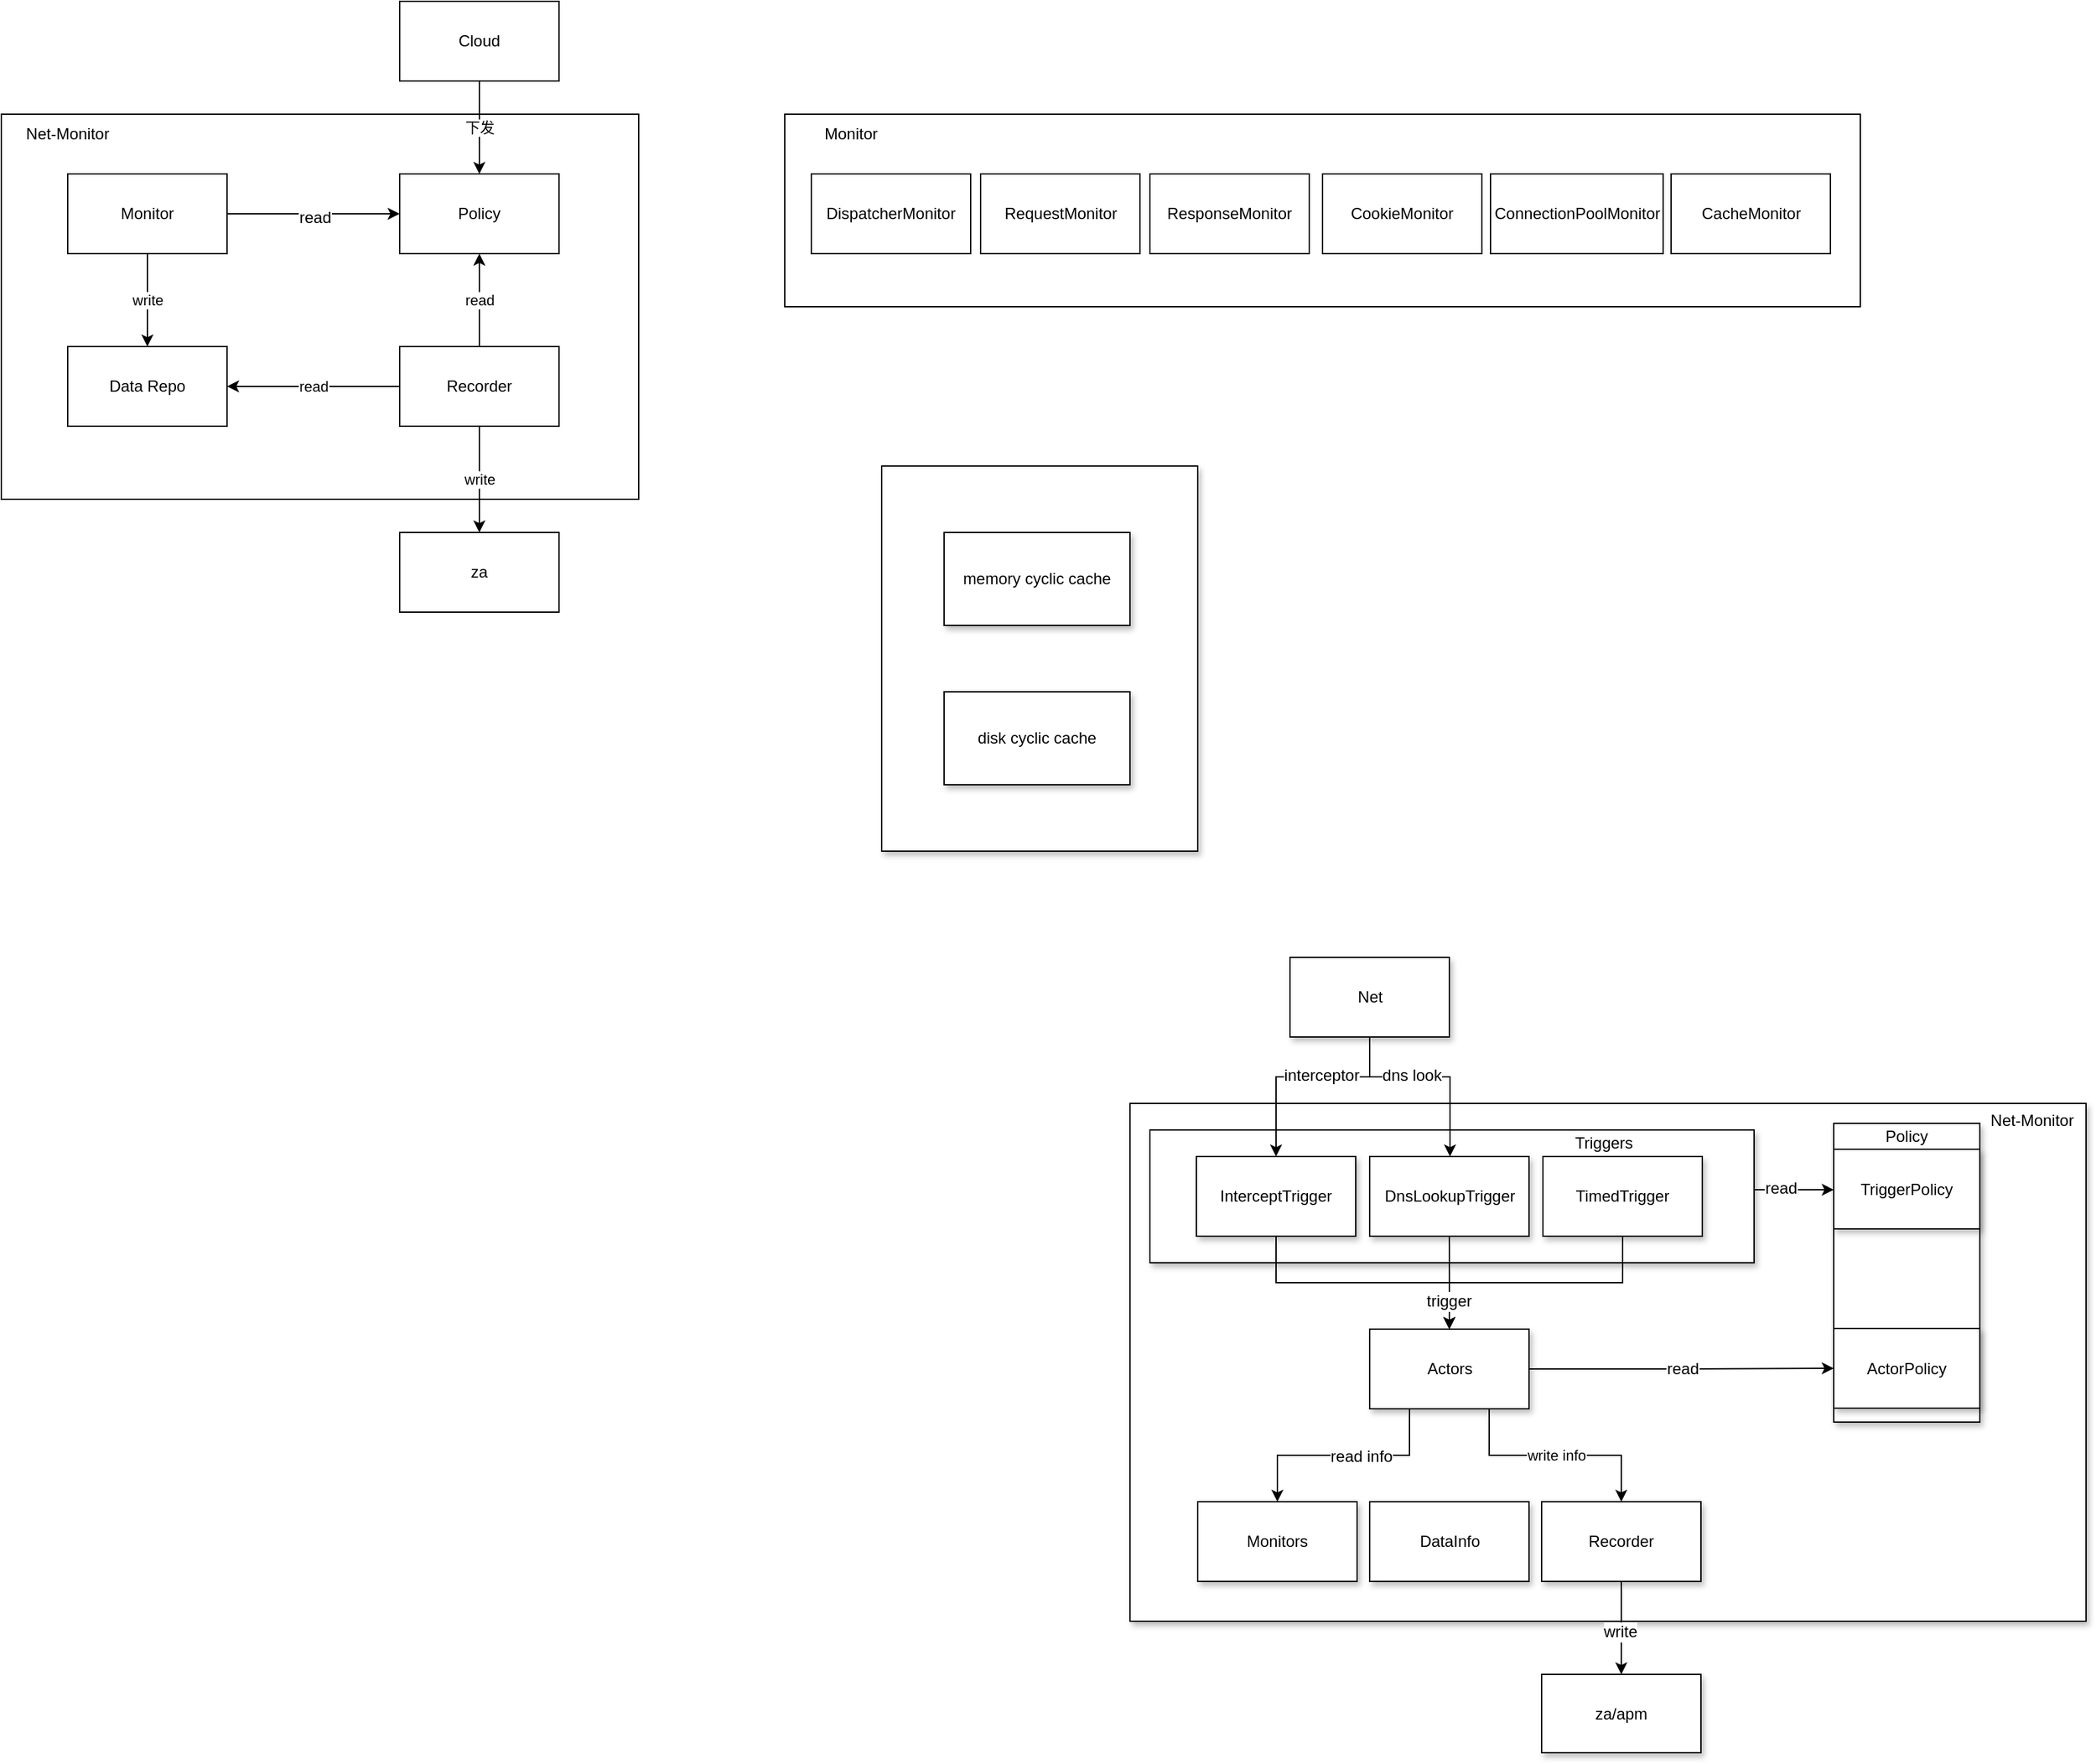 <mxfile version="10.8.0" type="github"><diagram id="ODRlJLSbJ1PWDYgeRJU7" name="第 1 页"><mxGraphModel dx="1638" dy="730" grid="1" gridSize="10" guides="1" tooltips="1" connect="1" arrows="1" fold="1" page="1" pageScale="1" pageWidth="3300" pageHeight="4681" math="0" shadow="0"><root><mxCell id="0"/><mxCell id="1" parent="0"/><mxCell id="24aDtjW5uFOmCEusT9xI-58" value="" style="rounded=0;whiteSpace=wrap;html=1;shadow=1;" vertex="1" parent="1"><mxGeometry x="1070" y="980" width="720" height="390" as="geometry"/></mxCell><mxCell id="24aDtjW5uFOmCEusT9xI-76" style="edgeStyle=orthogonalEdgeStyle;rounded=0;orthogonalLoop=1;jettySize=auto;html=1;exitX=1;exitY=0.5;exitDx=0;exitDy=0;" edge="1" parent="1" source="24aDtjW5uFOmCEusT9xI-72" target="24aDtjW5uFOmCEusT9xI-69"><mxGeometry relative="1" as="geometry"><Array as="points"><mxPoint x="1540" y="1045"/></Array></mxGeometry></mxCell><mxCell id="24aDtjW5uFOmCEusT9xI-78" value="read" style="text;html=1;resizable=0;points=[];align=center;verticalAlign=middle;labelBackgroundColor=#ffffff;" vertex="1" connectable="0" parent="24aDtjW5uFOmCEusT9xI-76"><mxGeometry y="-4" relative="1" as="geometry"><mxPoint x="-8" y="-5" as="offset"/></mxGeometry></mxCell><mxCell id="24aDtjW5uFOmCEusT9xI-72" value="" style="rounded=0;whiteSpace=wrap;html=1;shadow=1;" vertex="1" parent="1"><mxGeometry x="1085" y="1000" width="455" height="100" as="geometry"/></mxCell><mxCell id="24aDtjW5uFOmCEusT9xI-36" value="" style="rounded=0;whiteSpace=wrap;html=1;shadow=1;" vertex="1" parent="1"><mxGeometry x="883" y="500" width="238" height="290" as="geometry"/></mxCell><mxCell id="24aDtjW5uFOmCEusT9xI-24" value="" style="rounded=0;whiteSpace=wrap;html=1;" vertex="1" parent="1"><mxGeometry x="810" y="235" width="810" height="145" as="geometry"/></mxCell><mxCell id="24aDtjW5uFOmCEusT9xI-16" value="" style="rounded=0;whiteSpace=wrap;html=1;" vertex="1" parent="1"><mxGeometry x="220" y="235" width="480" height="290" as="geometry"/></mxCell><mxCell id="24aDtjW5uFOmCEusT9xI-6" value="write" style="edgeStyle=orthogonalEdgeStyle;rounded=0;orthogonalLoop=1;jettySize=auto;html=1;exitX=0.5;exitY=1;exitDx=0;exitDy=0;" edge="1" parent="1" source="24aDtjW5uFOmCEusT9xI-1" target="24aDtjW5uFOmCEusT9xI-2"><mxGeometry relative="1" as="geometry"/></mxCell><mxCell id="24aDtjW5uFOmCEusT9xI-9" style="edgeStyle=orthogonalEdgeStyle;rounded=0;orthogonalLoop=1;jettySize=auto;html=1;exitX=1;exitY=0.5;exitDx=0;exitDy=0;" edge="1" parent="1" source="24aDtjW5uFOmCEusT9xI-1" target="24aDtjW5uFOmCEusT9xI-4"><mxGeometry relative="1" as="geometry"/></mxCell><mxCell id="24aDtjW5uFOmCEusT9xI-11" value="read&lt;br&gt;" style="text;html=1;resizable=0;points=[];align=center;verticalAlign=middle;labelBackgroundColor=#ffffff;" vertex="1" connectable="0" parent="24aDtjW5uFOmCEusT9xI-9"><mxGeometry x="0.015" y="-3" relative="1" as="geometry"><mxPoint as="offset"/></mxGeometry></mxCell><mxCell id="24aDtjW5uFOmCEusT9xI-1" value="Monitor&lt;br&gt;" style="rounded=0;whiteSpace=wrap;html=1;" vertex="1" parent="1"><mxGeometry x="270" y="280" width="120" height="60" as="geometry"/></mxCell><mxCell id="24aDtjW5uFOmCEusT9xI-2" value="Data Repo" style="rounded=0;whiteSpace=wrap;html=1;" vertex="1" parent="1"><mxGeometry x="270" y="410" width="120" height="60" as="geometry"/></mxCell><mxCell id="24aDtjW5uFOmCEusT9xI-7" value="read" style="edgeStyle=orthogonalEdgeStyle;rounded=0;orthogonalLoop=1;jettySize=auto;html=1;exitX=0;exitY=0.5;exitDx=0;exitDy=0;entryX=1;entryY=0.5;entryDx=0;entryDy=0;" edge="1" parent="1" source="24aDtjW5uFOmCEusT9xI-3" target="24aDtjW5uFOmCEusT9xI-2"><mxGeometry relative="1" as="geometry"/></mxCell><mxCell id="24aDtjW5uFOmCEusT9xI-8" value="read" style="edgeStyle=orthogonalEdgeStyle;rounded=0;orthogonalLoop=1;jettySize=auto;html=1;exitX=0.5;exitY=0;exitDx=0;exitDy=0;entryX=0.5;entryY=1;entryDx=0;entryDy=0;" edge="1" parent="1" source="24aDtjW5uFOmCEusT9xI-3" target="24aDtjW5uFOmCEusT9xI-4"><mxGeometry relative="1" as="geometry"/></mxCell><mxCell id="24aDtjW5uFOmCEusT9xI-12" value="write" style="edgeStyle=orthogonalEdgeStyle;rounded=0;orthogonalLoop=1;jettySize=auto;html=1;exitX=0.5;exitY=1;exitDx=0;exitDy=0;" edge="1" parent="1" source="24aDtjW5uFOmCEusT9xI-3" target="24aDtjW5uFOmCEusT9xI-5"><mxGeometry relative="1" as="geometry"/></mxCell><mxCell id="24aDtjW5uFOmCEusT9xI-3" value="Recorder&lt;br&gt;" style="rounded=0;whiteSpace=wrap;html=1;" vertex="1" parent="1"><mxGeometry x="520" y="410" width="120" height="60" as="geometry"/></mxCell><mxCell id="24aDtjW5uFOmCEusT9xI-4" value="Policy" style="rounded=0;whiteSpace=wrap;html=1;" vertex="1" parent="1"><mxGeometry x="520" y="280" width="120" height="60" as="geometry"/></mxCell><mxCell id="24aDtjW5uFOmCEusT9xI-5" value="za" style="rounded=0;whiteSpace=wrap;html=1;" vertex="1" parent="1"><mxGeometry x="520" y="550" width="120" height="60" as="geometry"/></mxCell><mxCell id="24aDtjW5uFOmCEusT9xI-14" value="下发" style="edgeStyle=orthogonalEdgeStyle;rounded=0;orthogonalLoop=1;jettySize=auto;html=1;exitX=0.5;exitY=1;exitDx=0;exitDy=0;" edge="1" parent="1" source="24aDtjW5uFOmCEusT9xI-13" target="24aDtjW5uFOmCEusT9xI-4"><mxGeometry relative="1" as="geometry"/></mxCell><mxCell id="24aDtjW5uFOmCEusT9xI-13" value="Cloud" style="rounded=0;whiteSpace=wrap;html=1;" vertex="1" parent="1"><mxGeometry x="520" y="150" width="120" height="60" as="geometry"/></mxCell><mxCell id="24aDtjW5uFOmCEusT9xI-17" value="Net-Monitor" style="text;html=1;strokeColor=none;fillColor=none;align=center;verticalAlign=middle;whiteSpace=wrap;rounded=0;" vertex="1" parent="1"><mxGeometry x="230" y="240" width="80" height="20" as="geometry"/></mxCell><mxCell id="24aDtjW5uFOmCEusT9xI-18" value="&lt;span&gt;DispatcherMonitor&lt;/span&gt;" style="rounded=0;whiteSpace=wrap;html=1;" vertex="1" parent="1"><mxGeometry x="830" y="280" width="120" height="60" as="geometry"/></mxCell><mxCell id="24aDtjW5uFOmCEusT9xI-19" value="&lt;span&gt;ConnectionPoolMonitor&lt;/span&gt;" style="rounded=0;whiteSpace=wrap;html=1;" vertex="1" parent="1"><mxGeometry x="1341.5" y="280" width="130" height="60" as="geometry"/></mxCell><mxCell id="24aDtjW5uFOmCEusT9xI-20" value="&lt;span&gt;RequestMonitor&lt;/span&gt;" style="rounded=0;whiteSpace=wrap;html=1;" vertex="1" parent="1"><mxGeometry x="957.5" y="280" width="120" height="60" as="geometry"/></mxCell><mxCell id="24aDtjW5uFOmCEusT9xI-21" value="&lt;span&gt;CookieMonitor&lt;/span&gt;" style="rounded=0;whiteSpace=wrap;html=1;" vertex="1" parent="1"><mxGeometry x="1215" y="280" width="120" height="60" as="geometry"/></mxCell><mxCell id="24aDtjW5uFOmCEusT9xI-22" value="&lt;span&gt;CacheMonitor&lt;/span&gt;" style="rounded=0;whiteSpace=wrap;html=1;" vertex="1" parent="1"><mxGeometry x="1477.5" y="280" width="120" height="60" as="geometry"/></mxCell><mxCell id="24aDtjW5uFOmCEusT9xI-23" value="ResponseMonitor" style="rounded=0;whiteSpace=wrap;html=1;" vertex="1" parent="1"><mxGeometry x="1085" y="280" width="120" height="60" as="geometry"/></mxCell><mxCell id="24aDtjW5uFOmCEusT9xI-25" value="Monitor" style="text;html=1;strokeColor=none;fillColor=none;align=center;verticalAlign=middle;whiteSpace=wrap;rounded=0;" vertex="1" parent="1"><mxGeometry x="840" y="240" width="40" height="20" as="geometry"/></mxCell><mxCell id="24aDtjW5uFOmCEusT9xI-34" value="memory cyclic cache" style="rounded=0;whiteSpace=wrap;html=1;shadow=1;" vertex="1" parent="1"><mxGeometry x="930" y="550" width="140" height="70" as="geometry"/></mxCell><mxCell id="24aDtjW5uFOmCEusT9xI-35" value="&lt;span&gt;disk cyclic cache&lt;/span&gt;" style="rounded=0;whiteSpace=wrap;html=1;shadow=1;" vertex="1" parent="1"><mxGeometry x="930" y="670" width="140" height="70" as="geometry"/></mxCell><mxCell id="24aDtjW5uFOmCEusT9xI-47" style="edgeStyle=orthogonalEdgeStyle;rounded=0;orthogonalLoop=1;jettySize=auto;html=1;exitX=0.25;exitY=1;exitDx=0;exitDy=0;entryX=0.5;entryY=0;entryDx=0;entryDy=0;" edge="1" parent="1" source="24aDtjW5uFOmCEusT9xI-37" target="24aDtjW5uFOmCEusT9xI-38"><mxGeometry relative="1" as="geometry"/></mxCell><mxCell id="24aDtjW5uFOmCEusT9xI-48" value="read info" style="text;html=1;resizable=0;points=[];align=center;verticalAlign=middle;labelBackgroundColor=#ffffff;" vertex="1" connectable="0" parent="24aDtjW5uFOmCEusT9xI-47"><mxGeometry x="-0.15" y="1" relative="1" as="geometry"><mxPoint as="offset"/></mxGeometry></mxCell><mxCell id="24aDtjW5uFOmCEusT9xI-49" value="write info" style="edgeStyle=orthogonalEdgeStyle;rounded=0;orthogonalLoop=1;jettySize=auto;html=1;exitX=0.75;exitY=1;exitDx=0;exitDy=0;" edge="1" parent="1" source="24aDtjW5uFOmCEusT9xI-37" target="24aDtjW5uFOmCEusT9xI-39"><mxGeometry relative="1" as="geometry"/></mxCell><mxCell id="24aDtjW5uFOmCEusT9xI-77" style="edgeStyle=orthogonalEdgeStyle;rounded=0;orthogonalLoop=1;jettySize=auto;html=1;exitX=1;exitY=0.5;exitDx=0;exitDy=0;" edge="1" parent="1" source="24aDtjW5uFOmCEusT9xI-37" target="24aDtjW5uFOmCEusT9xI-70"><mxGeometry relative="1" as="geometry"/></mxCell><mxCell id="24aDtjW5uFOmCEusT9xI-79" value="read" style="text;html=1;resizable=0;points=[];align=center;verticalAlign=middle;labelBackgroundColor=#ffffff;" vertex="1" connectable="0" parent="24aDtjW5uFOmCEusT9xI-77"><mxGeometry x="0.004" relative="1" as="geometry"><mxPoint as="offset"/></mxGeometry></mxCell><mxCell id="24aDtjW5uFOmCEusT9xI-37" value="Actors" style="rounded=0;whiteSpace=wrap;html=1;shadow=1;" vertex="1" parent="1"><mxGeometry x="1250.5" y="1150" width="120" height="60" as="geometry"/></mxCell><mxCell id="24aDtjW5uFOmCEusT9xI-38" value="Monitors" style="rounded=0;whiteSpace=wrap;html=1;shadow=1;" vertex="1" parent="1"><mxGeometry x="1121" y="1280" width="120" height="60" as="geometry"/></mxCell><mxCell id="24aDtjW5uFOmCEusT9xI-66" style="edgeStyle=orthogonalEdgeStyle;rounded=0;orthogonalLoop=1;jettySize=auto;html=1;exitX=0.5;exitY=1;exitDx=0;exitDy=0;entryX=0.5;entryY=0;entryDx=0;entryDy=0;" edge="1" parent="1" source="24aDtjW5uFOmCEusT9xI-39" target="24aDtjW5uFOmCEusT9xI-65"><mxGeometry relative="1" as="geometry"/></mxCell><mxCell id="24aDtjW5uFOmCEusT9xI-67" value="write" style="text;html=1;resizable=0;points=[];align=center;verticalAlign=middle;labelBackgroundColor=#ffffff;" vertex="1" connectable="0" parent="24aDtjW5uFOmCEusT9xI-66"><mxGeometry x="0.086" y="-1" relative="1" as="geometry"><mxPoint as="offset"/></mxGeometry></mxCell><mxCell id="24aDtjW5uFOmCEusT9xI-39" value="Recorder&lt;br&gt;" style="rounded=0;whiteSpace=wrap;html=1;shadow=1;" vertex="1" parent="1"><mxGeometry x="1380" y="1280" width="120" height="60" as="geometry"/></mxCell><mxCell id="24aDtjW5uFOmCEusT9xI-40" value="DataInfo" style="rounded=0;whiteSpace=wrap;html=1;shadow=1;" vertex="1" parent="1"><mxGeometry x="1250.5" y="1280" width="120" height="60" as="geometry"/></mxCell><mxCell id="24aDtjW5uFOmCEusT9xI-41" value="" style="rounded=0;whiteSpace=wrap;html=1;shadow=1;" vertex="1" parent="1"><mxGeometry x="1600" y="995" width="110" height="225" as="geometry"/></mxCell><mxCell id="24aDtjW5uFOmCEusT9xI-55" style="edgeStyle=orthogonalEdgeStyle;rounded=0;orthogonalLoop=1;jettySize=auto;html=1;exitX=0.5;exitY=1;exitDx=0;exitDy=0;" edge="1" parent="1" source="24aDtjW5uFOmCEusT9xI-44" target="24aDtjW5uFOmCEusT9xI-37"><mxGeometry relative="1" as="geometry"/></mxCell><mxCell id="24aDtjW5uFOmCEusT9xI-44" value="InterceptTrigger" style="rounded=0;whiteSpace=wrap;html=1;shadow=1;" vertex="1" parent="1"><mxGeometry x="1120" y="1020" width="120" height="60" as="geometry"/></mxCell><mxCell id="24aDtjW5uFOmCEusT9xI-54" style="edgeStyle=orthogonalEdgeStyle;rounded=0;orthogonalLoop=1;jettySize=auto;html=1;exitX=0.5;exitY=1;exitDx=0;exitDy=0;entryX=0.5;entryY=0;entryDx=0;entryDy=0;" edge="1" parent="1" source="24aDtjW5uFOmCEusT9xI-45" target="24aDtjW5uFOmCEusT9xI-37"><mxGeometry relative="1" as="geometry"/></mxCell><mxCell id="24aDtjW5uFOmCEusT9xI-45" value="DnsLookupTrigger" style="rounded=0;whiteSpace=wrap;html=1;shadow=1;" vertex="1" parent="1"><mxGeometry x="1250.5" y="1020" width="120" height="60" as="geometry"/></mxCell><mxCell id="24aDtjW5uFOmCEusT9xI-56" style="edgeStyle=orthogonalEdgeStyle;rounded=0;orthogonalLoop=1;jettySize=auto;html=1;exitX=0.5;exitY=1;exitDx=0;exitDy=0;entryX=0.5;entryY=0;entryDx=0;entryDy=0;" edge="1" parent="1" source="24aDtjW5uFOmCEusT9xI-46" target="24aDtjW5uFOmCEusT9xI-37"><mxGeometry relative="1" as="geometry"/></mxCell><mxCell id="24aDtjW5uFOmCEusT9xI-57" value="trigger" style="text;html=1;resizable=0;points=[];align=center;verticalAlign=middle;labelBackgroundColor=#ffffff;" vertex="1" connectable="0" parent="24aDtjW5uFOmCEusT9xI-56"><mxGeometry x="0.853" y="-2" relative="1" as="geometry"><mxPoint x="1.5" y="-7" as="offset"/></mxGeometry></mxCell><mxCell id="24aDtjW5uFOmCEusT9xI-46" value="TimedTrigger" style="rounded=0;whiteSpace=wrap;html=1;shadow=1;" vertex="1" parent="1"><mxGeometry x="1381" y="1020" width="120" height="60" as="geometry"/></mxCell><mxCell id="24aDtjW5uFOmCEusT9xI-59" value="Net-Monitor" style="text;html=1;strokeColor=none;fillColor=none;align=center;verticalAlign=middle;whiteSpace=wrap;rounded=0;shadow=1;" vertex="1" parent="1"><mxGeometry x="1710" y="985" width="79" height="15" as="geometry"/></mxCell><mxCell id="24aDtjW5uFOmCEusT9xI-61" style="edgeStyle=orthogonalEdgeStyle;rounded=0;orthogonalLoop=1;jettySize=auto;html=1;exitX=0.5;exitY=1;exitDx=0;exitDy=0;entryX=0.5;entryY=0;entryDx=0;entryDy=0;" edge="1" parent="1" source="24aDtjW5uFOmCEusT9xI-60" target="24aDtjW5uFOmCEusT9xI-44"><mxGeometry relative="1" as="geometry"><Array as="points"><mxPoint x="1251" y="960"/><mxPoint x="1180" y="960"/></Array></mxGeometry></mxCell><mxCell id="24aDtjW5uFOmCEusT9xI-64" value="interceptor" style="text;html=1;resizable=0;points=[];align=center;verticalAlign=middle;labelBackgroundColor=#ffffff;" vertex="1" connectable="0" parent="24aDtjW5uFOmCEusT9xI-61"><mxGeometry x="0.118" y="-1" relative="1" as="geometry"><mxPoint x="23" as="offset"/></mxGeometry></mxCell><mxCell id="24aDtjW5uFOmCEusT9xI-62" style="edgeStyle=orthogonalEdgeStyle;rounded=0;orthogonalLoop=1;jettySize=auto;html=1;exitX=0.5;exitY=1;exitDx=0;exitDy=0;" edge="1" parent="1" source="24aDtjW5uFOmCEusT9xI-60" target="24aDtjW5uFOmCEusT9xI-45"><mxGeometry relative="1" as="geometry"><Array as="points"><mxPoint x="1251" y="960"/><mxPoint x="1311" y="960"/></Array></mxGeometry></mxCell><mxCell id="24aDtjW5uFOmCEusT9xI-63" value="dns look" style="text;html=1;resizable=0;points=[];align=center;verticalAlign=middle;labelBackgroundColor=#ffffff;" vertex="1" connectable="0" parent="24aDtjW5uFOmCEusT9xI-62"><mxGeometry x="-0.12" y="3" relative="1" as="geometry"><mxPoint x="-5" y="2" as="offset"/></mxGeometry></mxCell><mxCell id="24aDtjW5uFOmCEusT9xI-60" value="Net" style="rounded=0;whiteSpace=wrap;html=1;shadow=1;" vertex="1" parent="1"><mxGeometry x="1190.5" y="870" width="120" height="60" as="geometry"/></mxCell><mxCell id="24aDtjW5uFOmCEusT9xI-65" value="za/apm" style="rounded=0;whiteSpace=wrap;html=1;shadow=1;" vertex="1" parent="1"><mxGeometry x="1380" y="1410" width="120" height="59" as="geometry"/></mxCell><mxCell id="24aDtjW5uFOmCEusT9xI-68" value="Policy" style="text;html=1;strokeColor=none;fillColor=none;align=center;verticalAlign=middle;whiteSpace=wrap;rounded=0;shadow=1;" vertex="1" parent="1"><mxGeometry x="1635" y="994.5" width="40" height="20" as="geometry"/></mxCell><mxCell id="24aDtjW5uFOmCEusT9xI-69" value="TriggerPolicy" style="rounded=0;whiteSpace=wrap;html=1;shadow=1;" vertex="1" parent="1"><mxGeometry x="1600" y="1014.5" width="110" height="60" as="geometry"/></mxCell><mxCell id="24aDtjW5uFOmCEusT9xI-70" value="ActorPolicy" style="rounded=0;whiteSpace=wrap;html=1;shadow=1;" vertex="1" parent="1"><mxGeometry x="1600" y="1149.5" width="110" height="60" as="geometry"/></mxCell><mxCell id="24aDtjW5uFOmCEusT9xI-73" value="Triggers" style="text;html=1;strokeColor=none;fillColor=none;align=center;verticalAlign=middle;whiteSpace=wrap;rounded=0;shadow=1;" vertex="1" parent="1"><mxGeometry x="1407" y="1000" width="40" height="20" as="geometry"/></mxCell></root></mxGraphModel></diagram></mxfile>